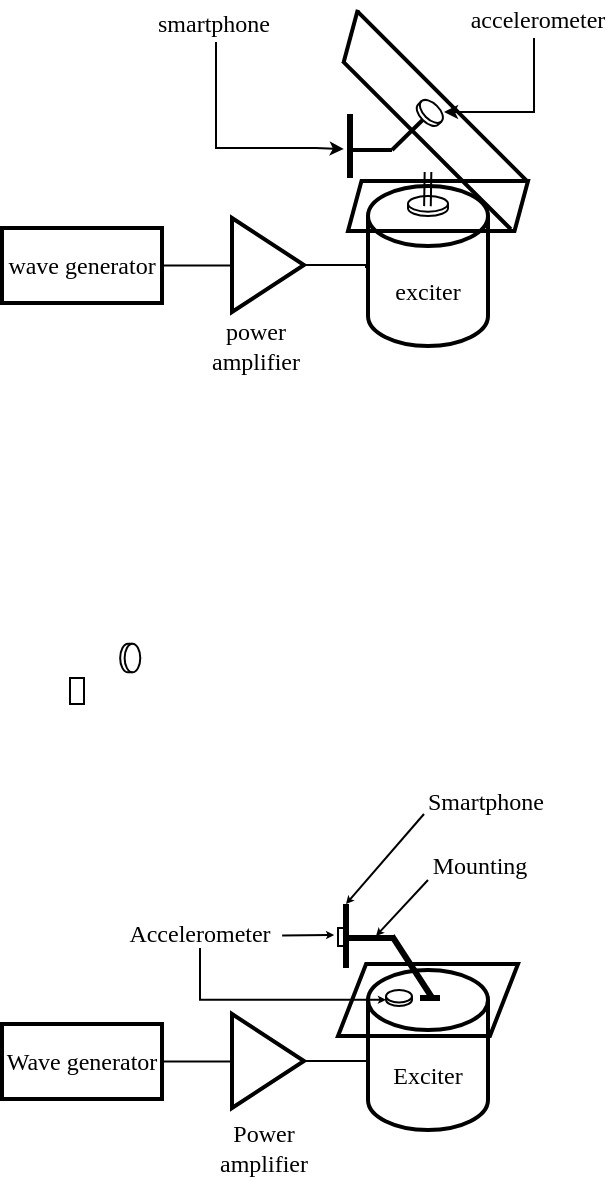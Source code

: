 <mxfile version="22.1.16" type="github">
  <diagram name="Page-1" id="-eMpOVEWGyke3WGTZZot">
    <mxGraphModel dx="700" dy="1583" grid="0" gridSize="10" guides="0" tooltips="1" connect="1" arrows="1" fold="1" page="1" pageScale="1" pageWidth="827" pageHeight="1169" math="0" shadow="0">
      <root>
        <mxCell id="0" />
        <mxCell id="1" parent="0" />
        <mxCell id="syNTxDQ9dA7czl0h41md-3" value="Exciter" style="shape=cylinder3;whiteSpace=wrap;html=1;boundedLbl=1;backgroundOutline=1;size=15;fontFamily=Times New Roman;strokeWidth=2;" parent="1" vertex="1">
          <mxGeometry x="440" y="420" width="60" height="80" as="geometry" />
        </mxCell>
        <mxCell id="syNTxDQ9dA7czl0h41md-12" value="" style="shape=parallelogram;html=1;strokeWidth=2;perimeter=parallelogramPerimeter;whiteSpace=wrap;rounded=1;arcSize=0;size=0.156;fillColor=none;" parent="1" vertex="1">
          <mxGeometry x="425" y="417" width="90" height="36" as="geometry" />
        </mxCell>
        <mxCell id="syNTxDQ9dA7czl0h41md-5" style="edgeStyle=orthogonalEdgeStyle;rounded=0;orthogonalLoop=1;jettySize=auto;html=1;exitX=1;exitY=0.5;exitDx=0;exitDy=0;entryX=0;entryY=0.5;entryDx=0;entryDy=0;endArrow=none;endFill=0;" parent="1" source="syNTxDQ9dA7czl0h41md-1" target="syNTxDQ9dA7czl0h41md-2" edge="1">
          <mxGeometry relative="1" as="geometry" />
        </mxCell>
        <mxCell id="syNTxDQ9dA7czl0h41md-1" value="Wave generator" style="rounded=0;whiteSpace=wrap;html=1;fontFamily=Times New Roman;strokeWidth=2;" parent="1" vertex="1">
          <mxGeometry x="257" y="447" width="80" height="37.5" as="geometry" />
        </mxCell>
        <mxCell id="syNTxDQ9dA7czl0h41md-2" value="" style="triangle;whiteSpace=wrap;html=1;fontSize=12;strokeWidth=2;" parent="1" vertex="1">
          <mxGeometry x="372" y="442" width="36" height="47" as="geometry" />
        </mxCell>
        <mxCell id="syNTxDQ9dA7czl0h41md-4" value="Power amplifier" style="text;strokeColor=none;align=center;fillColor=none;html=1;verticalAlign=middle;whiteSpace=wrap;rounded=0;fontFamily=Times New Roman;" parent="1" vertex="1">
          <mxGeometry x="358" y="494" width="60" height="30" as="geometry" />
        </mxCell>
        <mxCell id="syNTxDQ9dA7czl0h41md-7" value="" style="shape=cylinder3;whiteSpace=wrap;html=1;boundedLbl=1;backgroundOutline=1;size=3.126;" parent="1" vertex="1">
          <mxGeometry x="449" y="430" width="13" height="8" as="geometry" />
        </mxCell>
        <mxCell id="syNTxDQ9dA7czl0h41md-28" value="" style="endArrow=none;html=1;rounded=0;strokeWidth=3;" parent="1" edge="1">
          <mxGeometry width="50" height="50" relative="1" as="geometry">
            <mxPoint x="430" y="404" as="sourcePoint" />
            <mxPoint x="453" y="404" as="targetPoint" />
          </mxGeometry>
        </mxCell>
        <mxCell id="syNTxDQ9dA7czl0h41md-30" value="" style="line;strokeWidth=3;direction=south;html=1;" parent="1" vertex="1">
          <mxGeometry x="424" y="387" width="10" height="32" as="geometry" />
        </mxCell>
        <mxCell id="syNTxDQ9dA7czl0h41md-33" value="" style="endArrow=none;html=1;rounded=0;strokeWidth=3;" parent="1" edge="1">
          <mxGeometry width="50" height="50" relative="1" as="geometry">
            <mxPoint x="452" y="403" as="sourcePoint" />
            <mxPoint x="472.123" y="434" as="targetPoint" />
          </mxGeometry>
        </mxCell>
        <mxCell id="syNTxDQ9dA7czl0h41md-32" value="" style="shape=cylinder3;whiteSpace=wrap;html=1;boundedLbl=1;backgroundOutline=1;size=3.915;rotation=90;" parent="1" vertex="1">
          <mxGeometry x="314" y="259" width="14.22" height="10.06" as="geometry" />
        </mxCell>
        <mxCell id="Ww5bomZP4bkgs4StKyrw-55" style="rounded=0;orthogonalLoop=1;jettySize=auto;html=1;exitX=1.055;exitY=0.587;exitDx=0;exitDy=0;exitPerimeter=0;endSize=1;" edge="1" parent="1" source="syNTxDQ9dA7czl0h41md-39">
          <mxGeometry relative="1" as="geometry">
            <mxPoint x="423.086" y="402.5" as="targetPoint" />
          </mxGeometry>
        </mxCell>
        <mxCell id="syNTxDQ9dA7czl0h41md-39" value="Accelerometer" style="text;strokeColor=none;align=center;fillColor=none;html=1;verticalAlign=middle;whiteSpace=wrap;rounded=0;fontFamily=Times New Roman;" parent="1" vertex="1">
          <mxGeometry x="319" y="394" width="74" height="15" as="geometry" />
        </mxCell>
        <mxCell id="syNTxDQ9dA7czl0h41md-44" value="&lt;font face=&quot;Times New Roman&quot;&gt;Smartphone&lt;/font&gt;" style="text;strokeColor=none;align=center;fillColor=none;html=1;verticalAlign=middle;whiteSpace=wrap;rounded=0;" parent="1" vertex="1">
          <mxGeometry x="468" y="329" width="62" height="13" as="geometry" />
        </mxCell>
        <mxCell id="Ww5bomZP4bkgs4StKyrw-16" style="edgeStyle=orthogonalEdgeStyle;rounded=0;orthogonalLoop=1;jettySize=auto;html=1;exitX=1;exitY=0.5;exitDx=0;exitDy=0;entryX=0;entryY=0.5;entryDx=0;entryDy=0;endArrow=none;endFill=0;" edge="1" source="Ww5bomZP4bkgs4StKyrw-17" target="Ww5bomZP4bkgs4StKyrw-19" parent="1">
          <mxGeometry relative="1" as="geometry" />
        </mxCell>
        <mxCell id="Ww5bomZP4bkgs4StKyrw-17" value="wave generator" style="rounded=0;whiteSpace=wrap;html=1;fontFamily=Times New Roman;strokeWidth=2;" vertex="1" parent="1">
          <mxGeometry x="257" y="49" width="80" height="37.5" as="geometry" />
        </mxCell>
        <mxCell id="Ww5bomZP4bkgs4StKyrw-18" style="edgeStyle=orthogonalEdgeStyle;rounded=0;orthogonalLoop=1;jettySize=auto;html=1;exitX=1;exitY=0.5;exitDx=0;exitDy=0;endArrow=none;endFill=0;" edge="1" source="Ww5bomZP4bkgs4StKyrw-19" parent="1">
          <mxGeometry relative="1" as="geometry">
            <mxPoint x="470.0" y="68" as="targetPoint" />
          </mxGeometry>
        </mxCell>
        <mxCell id="Ww5bomZP4bkgs4StKyrw-19" value="" style="triangle;whiteSpace=wrap;html=1;fontSize=12;strokeWidth=2;" vertex="1" parent="1">
          <mxGeometry x="372" y="44" width="36" height="47" as="geometry" />
        </mxCell>
        <mxCell id="Ww5bomZP4bkgs4StKyrw-20" value="exciter" style="shape=cylinder3;whiteSpace=wrap;html=1;boundedLbl=1;backgroundOutline=1;size=15;fontFamily=Times New Roman;strokeWidth=2;" vertex="1" parent="1">
          <mxGeometry x="440" y="28" width="60" height="80" as="geometry" />
        </mxCell>
        <mxCell id="Ww5bomZP4bkgs4StKyrw-21" value="power amplifier" style="text;strokeColor=none;align=center;fillColor=none;html=1;verticalAlign=middle;whiteSpace=wrap;rounded=0;fontFamily=Times New Roman;" vertex="1" parent="1">
          <mxGeometry x="354" y="93" width="60" height="30" as="geometry" />
        </mxCell>
        <mxCell id="Ww5bomZP4bkgs4StKyrw-22" value="" style="shape=cylinder3;whiteSpace=wrap;html=1;boundedLbl=1;backgroundOutline=1;size=3.915;" vertex="1" parent="1">
          <mxGeometry x="460" y="33" width="20" height="10" as="geometry" />
        </mxCell>
        <mxCell id="Ww5bomZP4bkgs4StKyrw-23" value="" style="endArrow=none;html=1;rounded=0;shape=link;width=3.333;exitX=0.486;exitY=0.209;exitDx=0;exitDy=0;exitPerimeter=0;" edge="1" parent="1">
          <mxGeometry width="50" height="50" relative="1" as="geometry">
            <mxPoint x="469.72" y="38.09" as="sourcePoint" />
            <mxPoint x="470" y="21" as="targetPoint" />
          </mxGeometry>
        </mxCell>
        <mxCell id="Ww5bomZP4bkgs4StKyrw-24" value="" style="shape=parallelogram;html=1;strokeWidth=2;perimeter=parallelogramPerimeter;whiteSpace=wrap;rounded=1;arcSize=0;size=0.075;fillColor=none;" vertex="1" parent="1">
          <mxGeometry x="430" y="25.5" width="90" height="25" as="geometry" />
        </mxCell>
        <mxCell id="Ww5bomZP4bkgs4StKyrw-25" value="" style="line;strokeWidth=2;html=1;rotation=45;" vertex="1" parent="1">
          <mxGeometry x="417.41" y="-22.17" width="119.83" height="11" as="geometry" />
        </mxCell>
        <mxCell id="Ww5bomZP4bkgs4StKyrw-26" value="" style="line;strokeWidth=2;html=1;rotation=45;" vertex="1" parent="1">
          <mxGeometry x="409.92" y="2.59" width="118.93" height="10" as="geometry" />
        </mxCell>
        <mxCell id="Ww5bomZP4bkgs4StKyrw-27" value="" style="line;strokeWidth=2;html=1;rotation=-75;" vertex="1" parent="1">
          <mxGeometry x="417.72" y="-52" width="27.28" height="10" as="geometry" />
        </mxCell>
        <mxCell id="Ww5bomZP4bkgs4StKyrw-28" value="" style="endArrow=none;html=1;rounded=0;" edge="1" source="Ww5bomZP4bkgs4StKyrw-32" parent="1">
          <mxGeometry width="50" height="50" relative="1" as="geometry">
            <mxPoint x="452" y="10" as="sourcePoint" />
            <mxPoint x="472" y="-10" as="targetPoint" />
          </mxGeometry>
        </mxCell>
        <mxCell id="Ww5bomZP4bkgs4StKyrw-29" value="" style="endArrow=none;html=1;rounded=0;strokeWidth=2;" edge="1" parent="1">
          <mxGeometry width="50" height="50" relative="1" as="geometry">
            <mxPoint x="432" y="10" as="sourcePoint" />
            <mxPoint x="452" y="10" as="targetPoint" />
          </mxGeometry>
        </mxCell>
        <mxCell id="Ww5bomZP4bkgs4StKyrw-30" value="" style="line;strokeWidth=3;direction=south;html=1;" vertex="1" parent="1">
          <mxGeometry x="426" y="-8" width="10" height="32" as="geometry" />
        </mxCell>
        <mxCell id="Ww5bomZP4bkgs4StKyrw-31" value="" style="endArrow=none;html=1;rounded=0;strokeWidth=2;" edge="1" target="Ww5bomZP4bkgs4StKyrw-32" parent="1">
          <mxGeometry width="50" height="50" relative="1" as="geometry">
            <mxPoint x="452" y="10" as="sourcePoint" />
            <mxPoint x="472" y="-10" as="targetPoint" />
          </mxGeometry>
        </mxCell>
        <mxCell id="Ww5bomZP4bkgs4StKyrw-32" value="" style="shape=cylinder3;whiteSpace=wrap;html=1;boundedLbl=1;backgroundOutline=1;size=3.915;rotation=45;" vertex="1" parent="1">
          <mxGeometry x="463.8" y="-13.55" width="14.22" height="10.06" as="geometry" />
        </mxCell>
        <mxCell id="Ww5bomZP4bkgs4StKyrw-33" style="edgeStyle=orthogonalEdgeStyle;rounded=0;orthogonalLoop=1;jettySize=auto;html=1;exitX=0.5;exitY=1;exitDx=0;exitDy=0;endSize=4;endArrow=classic;endFill=1;" edge="1" parent="1">
          <mxGeometry relative="1" as="geometry">
            <mxPoint x="478" y="-9" as="targetPoint" />
            <mxPoint x="523" y="-46" as="sourcePoint" />
            <Array as="points">
              <mxPoint x="523" y="-9" />
              <mxPoint x="482" y="-9" />
            </Array>
          </mxGeometry>
        </mxCell>
        <mxCell id="Ww5bomZP4bkgs4StKyrw-34" value="accelerometer" style="text;strokeColor=none;align=center;fillColor=none;html=1;verticalAlign=middle;whiteSpace=wrap;rounded=0;fontFamily=Times New Roman;" vertex="1" parent="1">
          <mxGeometry x="499" y="-63" width="52" height="15" as="geometry" />
        </mxCell>
        <mxCell id="Ww5bomZP4bkgs4StKyrw-35" style="edgeStyle=orthogonalEdgeStyle;rounded=0;orthogonalLoop=1;jettySize=auto;html=1;entryX=0.609;entryY=0.511;entryDx=0;entryDy=0;entryPerimeter=0;endSize=4;endArrow=classic;endFill=1;" edge="1" parent="1">
          <mxGeometry relative="1" as="geometry">
            <mxPoint x="364" y="-44" as="sourcePoint" />
            <mxPoint x="427.89" y="9.488" as="targetPoint" />
            <Array as="points">
              <mxPoint x="364" y="9" />
              <mxPoint x="414" y="9" />
            </Array>
          </mxGeometry>
        </mxCell>
        <mxCell id="Ww5bomZP4bkgs4StKyrw-36" value="&lt;font face=&quot;Times New Roman&quot;&gt;smartphone&lt;/font&gt;" style="text;strokeColor=none;align=center;fillColor=none;html=1;verticalAlign=middle;whiteSpace=wrap;rounded=0;" vertex="1" parent="1">
          <mxGeometry x="337" y="-61" width="52" height="15" as="geometry" />
        </mxCell>
        <mxCell id="Ww5bomZP4bkgs4StKyrw-41" value="" style="rounded=0;whiteSpace=wrap;html=1;" vertex="1" parent="1">
          <mxGeometry x="291" y="274" width="7" height="13" as="geometry" />
        </mxCell>
        <mxCell id="Ww5bomZP4bkgs4StKyrw-40" value="" style="rounded=0;whiteSpace=wrap;html=1;" vertex="1" parent="1">
          <mxGeometry x="425" y="399" width="3" height="9" as="geometry" />
        </mxCell>
        <mxCell id="Ww5bomZP4bkgs4StKyrw-47" value="&lt;font face=&quot;Times New Roman&quot;&gt;Mounting&lt;/font&gt;" style="text;strokeColor=none;align=center;fillColor=none;html=1;verticalAlign=middle;whiteSpace=wrap;rounded=0;" vertex="1" parent="1">
          <mxGeometry x="470" y="360" width="52" height="15" as="geometry" />
        </mxCell>
        <mxCell id="Ww5bomZP4bkgs4StKyrw-50" style="rounded=0;orthogonalLoop=1;jettySize=auto;html=1;entryX=0;entryY=0.5;entryDx=0;entryDy=0;entryPerimeter=0;exitX=0;exitY=1;exitDx=0;exitDy=0;endSize=1;" edge="1" parent="1" source="syNTxDQ9dA7czl0h41md-44" target="syNTxDQ9dA7czl0h41md-30">
          <mxGeometry relative="1" as="geometry">
            <mxPoint x="463" y="339" as="sourcePoint" />
          </mxGeometry>
        </mxCell>
        <mxCell id="Ww5bomZP4bkgs4StKyrw-53" style="rounded=0;orthogonalLoop=1;jettySize=auto;html=1;entryX=0;entryY=0.5;entryDx=0;entryDy=0;entryPerimeter=0;exitX=0;exitY=1;exitDx=0;exitDy=0;endSize=1;" edge="1" parent="1" source="Ww5bomZP4bkgs4StKyrw-47">
          <mxGeometry relative="1" as="geometry">
            <mxPoint x="462" y="378" as="sourcePoint" />
            <mxPoint x="444" y="403" as="targetPoint" />
          </mxGeometry>
        </mxCell>
        <mxCell id="Ww5bomZP4bkgs4StKyrw-59" style="edgeStyle=orthogonalEdgeStyle;rounded=0;orthogonalLoop=1;jettySize=auto;html=1;entryX=0;entryY=1;entryDx=0;entryDy=-3.126;entryPerimeter=0;exitX=0.5;exitY=1;exitDx=0;exitDy=0;endSize=1;" edge="1" parent="1" source="syNTxDQ9dA7czl0h41md-39" target="syNTxDQ9dA7czl0h41md-7">
          <mxGeometry relative="1" as="geometry" />
        </mxCell>
        <mxCell id="Ww5bomZP4bkgs4StKyrw-60" style="edgeStyle=orthogonalEdgeStyle;rounded=0;orthogonalLoop=1;jettySize=auto;html=1;exitX=1;exitY=0.5;exitDx=0;exitDy=0;endArrow=none;endFill=0;entryX=-0.017;entryY=0.575;entryDx=0;entryDy=0;entryPerimeter=0;" edge="1" parent="1" source="syNTxDQ9dA7czl0h41md-2" target="syNTxDQ9dA7czl0h41md-3">
          <mxGeometry relative="1" as="geometry">
            <mxPoint x="438" y="466" as="targetPoint" />
          </mxGeometry>
        </mxCell>
        <mxCell id="Ww5bomZP4bkgs4StKyrw-64" value="" style="endArrow=none;html=1;rounded=0;strokeWidth=3;" edge="1" parent="1">
          <mxGeometry width="50" height="50" relative="1" as="geometry">
            <mxPoint x="466" y="434" as="sourcePoint" />
            <mxPoint x="476" y="434" as="targetPoint" />
          </mxGeometry>
        </mxCell>
      </root>
    </mxGraphModel>
  </diagram>
</mxfile>
